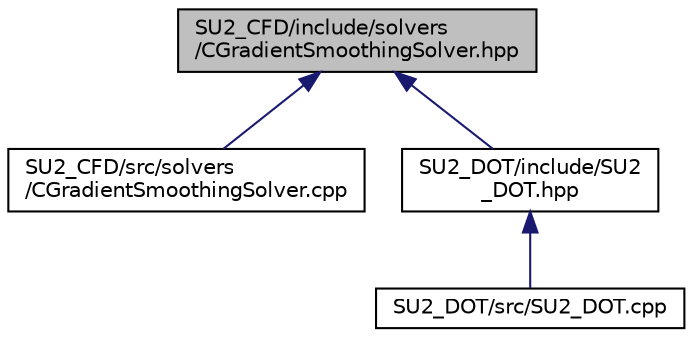 digraph "SU2_CFD/include/solvers/CGradientSmoothingSolver.hpp"
{
 // LATEX_PDF_SIZE
  edge [fontname="Helvetica",fontsize="10",labelfontname="Helvetica",labelfontsize="10"];
  node [fontname="Helvetica",fontsize="10",shape=record];
  Node1 [label="SU2_CFD/include/solvers\l/CGradientSmoothingSolver.hpp",height=0.2,width=0.4,color="black", fillcolor="grey75", style="filled", fontcolor="black",tooltip="SOlver class for Sobolev smoothing of sensitivities."];
  Node1 -> Node2 [dir="back",color="midnightblue",fontsize="10",style="solid",fontname="Helvetica"];
  Node2 [label="SU2_CFD/src/solvers\l/CGradientSmoothingSolver.cpp",height=0.2,width=0.4,color="black", fillcolor="white", style="filled",URL="$CGradientSmoothingSolver_8cpp.html",tooltip=" "];
  Node1 -> Node3 [dir="back",color="midnightblue",fontsize="10",style="solid",fontname="Helvetica"];
  Node3 [label="SU2_DOT/include/SU2\l_DOT.hpp",height=0.2,width=0.4,color="black", fillcolor="white", style="filled",URL="$SU2__DOT_8hpp.html",tooltip="Headers of the main subroutines of the code SU2_DOT. The subroutines and functions are in the SU2_DOT..."];
  Node3 -> Node4 [dir="back",color="midnightblue",fontsize="10",style="solid",fontname="Helvetica"];
  Node4 [label="SU2_DOT/src/SU2_DOT.cpp",height=0.2,width=0.4,color="black", fillcolor="white", style="filled",URL="$SU2__DOT_8cpp.html",tooltip="Main file of the Gradient Projection Code (SU2_DOT)."];
}
